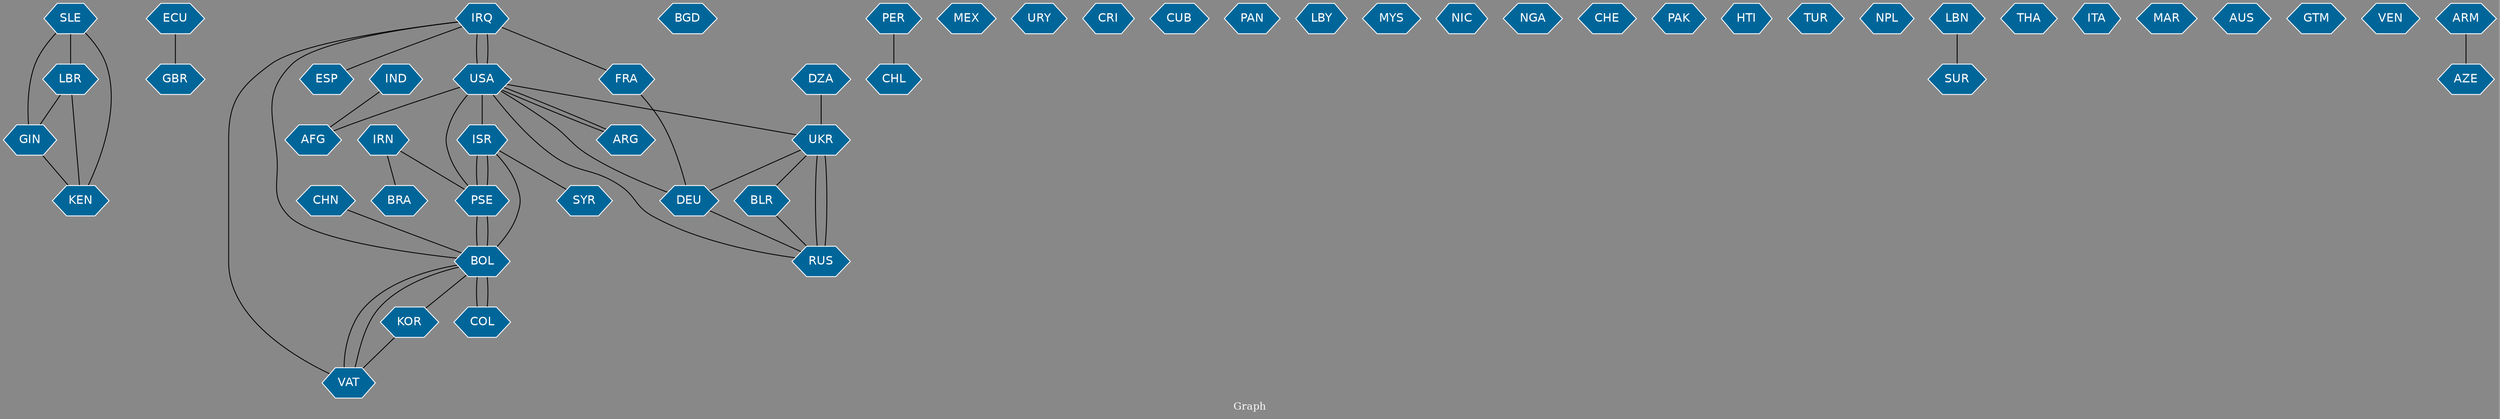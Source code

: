 // Countries together in item graph
graph {
	graph [bgcolor="#888888" fontcolor=white fontsize=12 label="Graph" outputorder=edgesfirst overlap=prism]
	node [color=white fillcolor="#006699" fontcolor=white fontname=Helvetica shape=hexagon style=filled]
	edge [arrowhead=open color=black fontcolor=white fontname=Courier fontsize=12]
		SLE [label=SLE]
		LBR [label=LBR]
		GIN [label=GIN]
		KEN [label=KEN]
		ECU [label=ECU]
		IRQ [label=IRQ]
		USA [label=USA]
		ARG [label=ARG]
		CHN [label=CHN]
		BOL [label=BOL]
		BRA [label=BRA]
		SYR [label=SYR]
		PSE [label=PSE]
		ISR [label=ISR]
		BGD [label=BGD]
		COL [label=COL]
		UKR [label=UKR]
		DEU [label=DEU]
		CHL [label=CHL]
		FRA [label=FRA]
		AFG [label=AFG]
		RUS [label=RUS]
		GBR [label=GBR]
		VAT [label=VAT]
		IND [label=IND]
		MEX [label=MEX]
		URY [label=URY]
		CRI [label=CRI]
		BLR [label=BLR]
		CUB [label=CUB]
		IRN [label=IRN]
		PAN [label=PAN]
		LBY [label=LBY]
		MYS [label=MYS]
		PER [label=PER]
		NIC [label=NIC]
		NGA [label=NGA]
		CHE [label=CHE]
		PAK [label=PAK]
		DZA [label=DZA]
		HTI [label=HTI]
		TUR [label=TUR]
		NPL [label=NPL]
		LBN [label=LBN]
		SUR [label=SUR]
		THA [label=THA]
		ITA [label=ITA]
		MAR [label=MAR]
		AUS [label=AUS]
		GTM [label=GTM]
		ESP [label=ESP]
		VEN [label=VEN]
		KOR [label=KOR]
		ARM [label=ARM]
		AZE [label=AZE]
			USA -- ISR [weight=1]
			LBN -- SUR [weight=1]
			UKR -- DEU [weight=1]
			IRQ -- BOL [weight=1]
			ISR -- PSE [weight=11]
			USA -- AFG [weight=2]
			UKR -- RUS [weight=5]
			UKR -- BLR [weight=1]
			VAT -- BOL [weight=1]
			BOL -- COL [weight=1]
			ISR -- SYR [weight=1]
			CHN -- BOL [weight=1]
			ARG -- USA [weight=1]
			IRQ -- USA [weight=4]
			IRN -- BRA [weight=1]
			BLR -- RUS [weight=1]
			VAT -- IRQ [weight=1]
			IRQ -- ESP [weight=1]
			PER -- CHL [weight=1]
			BOL -- ISR [weight=1]
			KOR -- VAT [weight=1]
			DEU -- RUS [weight=1]
			BOL -- KOR [weight=1]
			SLE -- KEN [weight=1]
			USA -- IRQ [weight=3]
			RUS -- USA [weight=1]
			SLE -- GIN [weight=1]
			DEU -- USA [weight=1]
			RUS -- UKR [weight=7]
			PSE -- USA [weight=2]
			IRN -- PSE [weight=1]
			PSE -- ISR [weight=10]
			BOL -- PSE [weight=2]
			ECU -- GBR [weight=1]
			LBR -- GIN [weight=1]
			IRQ -- FRA [weight=1]
			COL -- BOL [weight=2]
			LBR -- KEN [weight=1]
			DZA -- UKR [weight=1]
			BOL -- VAT [weight=1]
			PSE -- BOL [weight=1]
			FRA -- DEU [weight=1]
			USA -- ARG [weight=2]
			GIN -- KEN [weight=1]
			USA -- UKR [weight=1]
			ARM -- AZE [weight=1]
			IND -- AFG [weight=1]
			SLE -- LBR [weight=1]
}